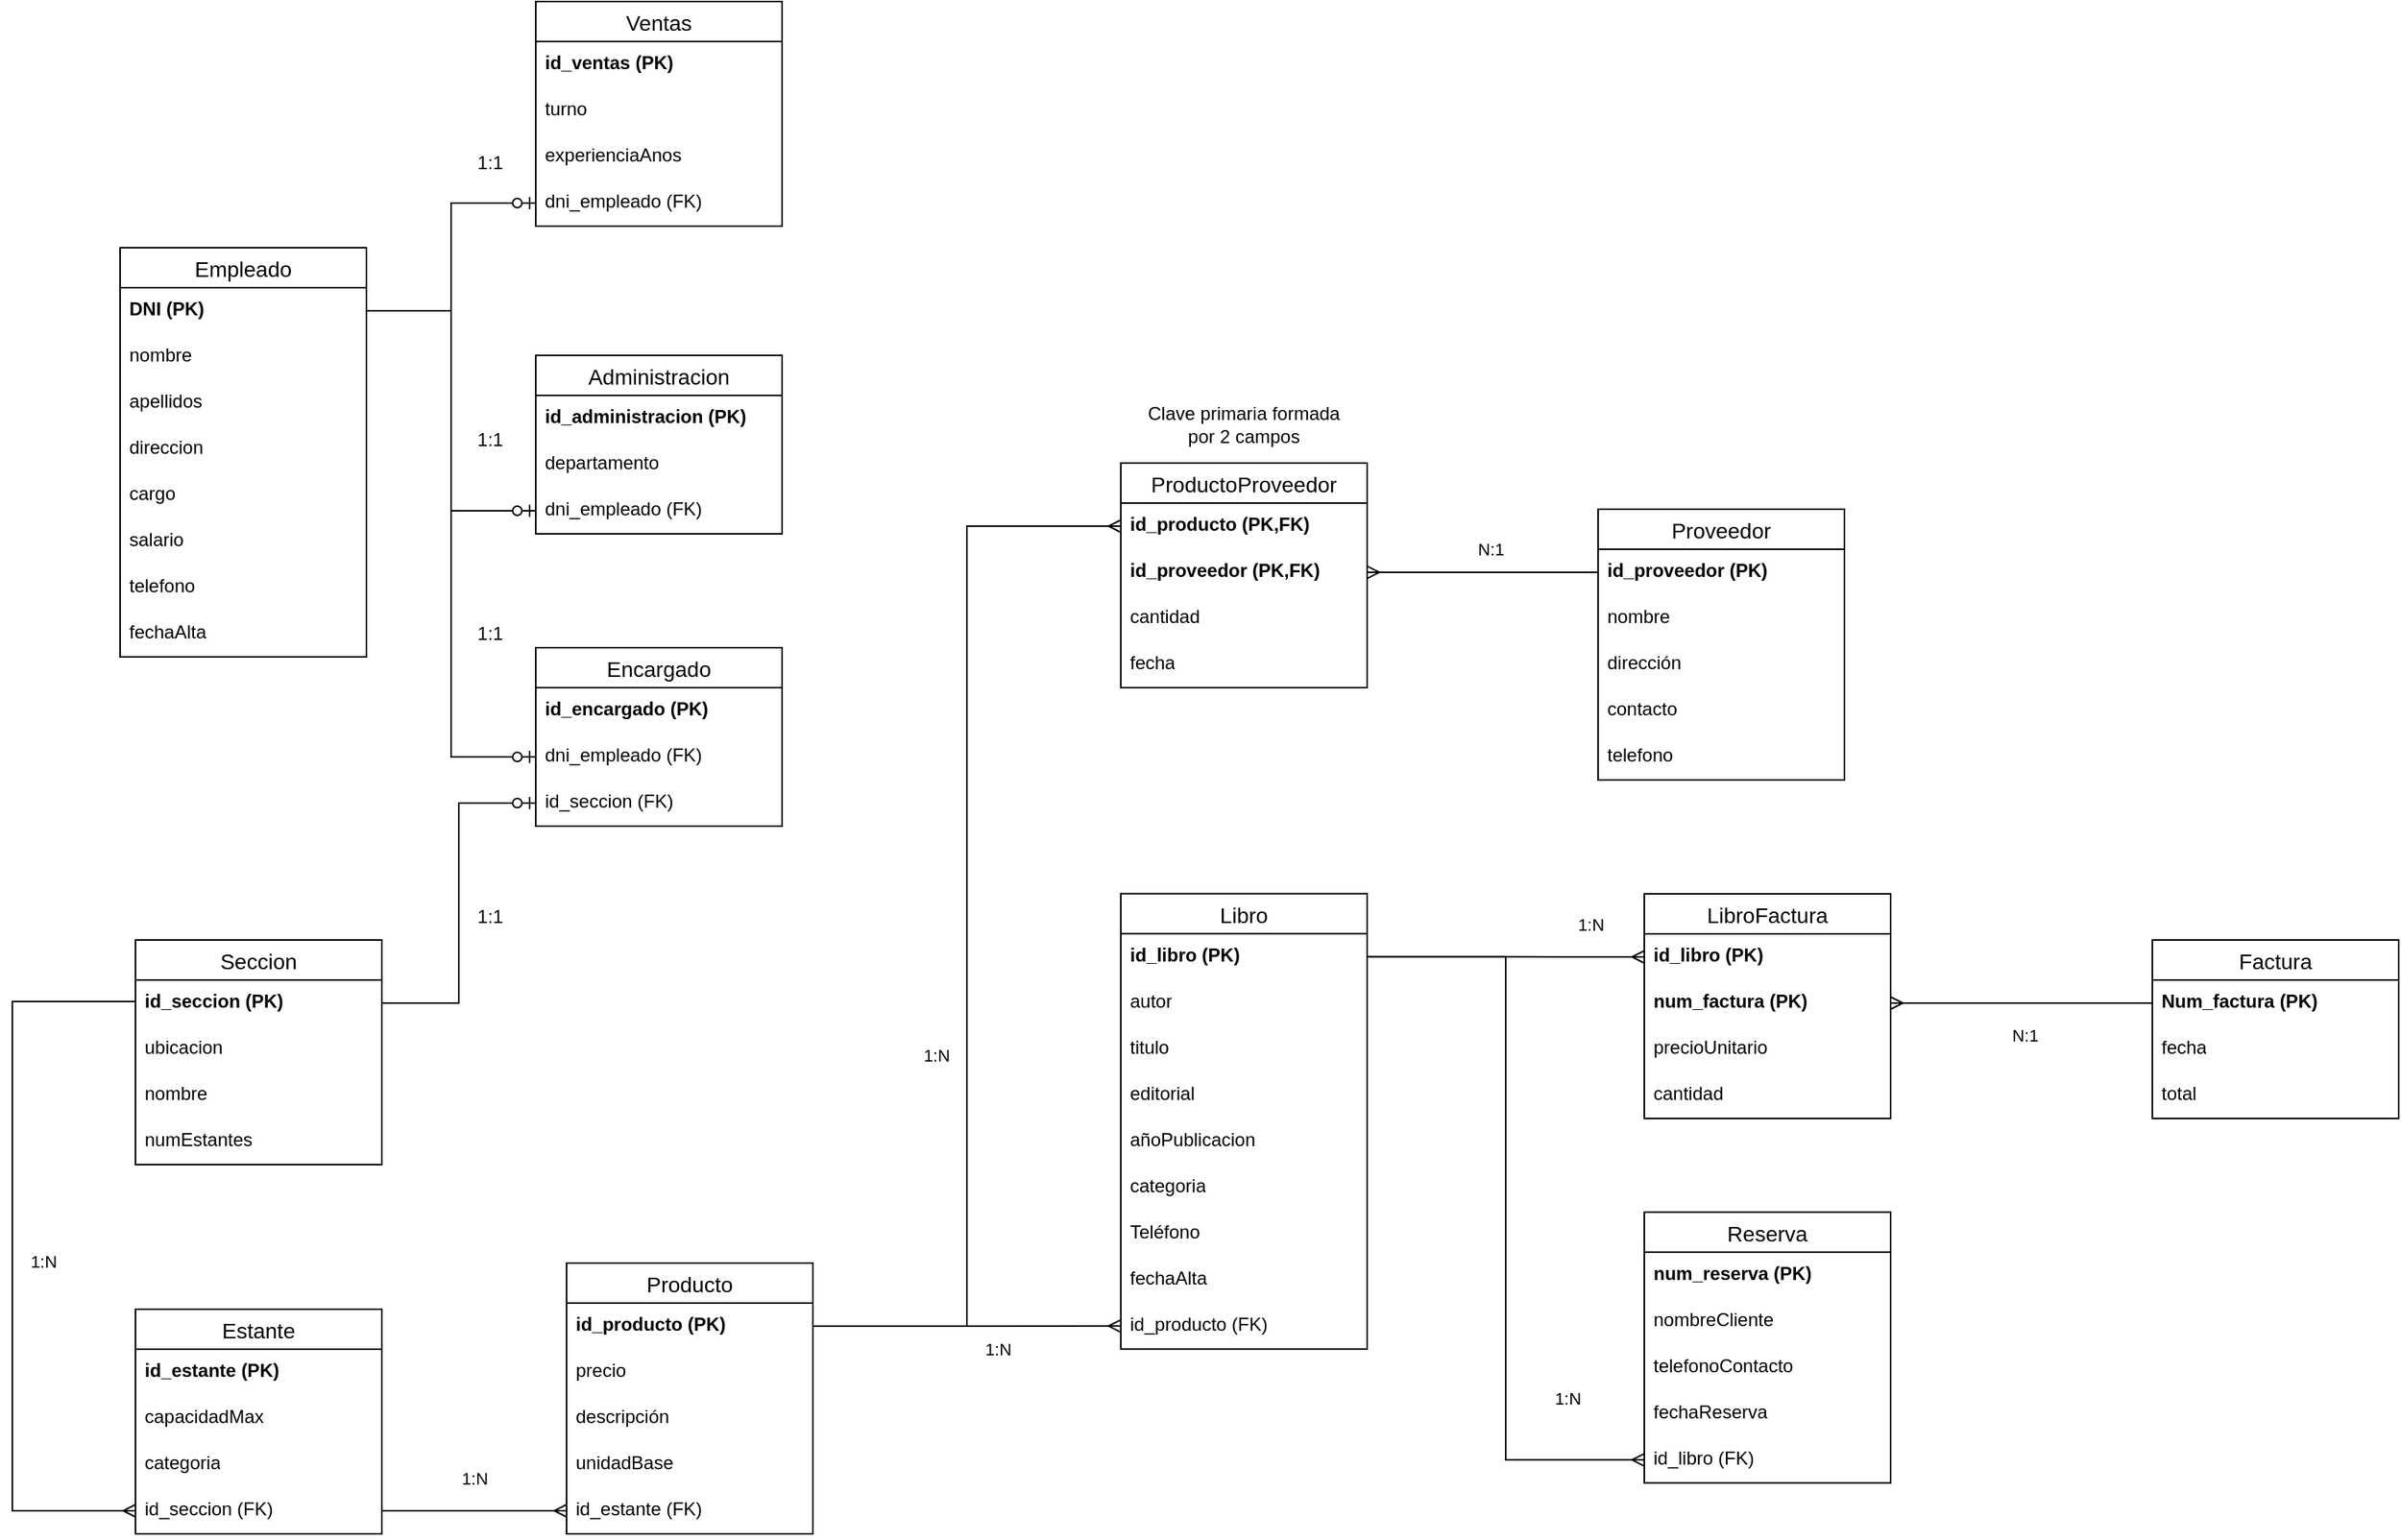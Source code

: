 <mxfile version="26.2.2">
  <diagram id="R2lEEEUBdFMjLlhIrx00" name="Page-1">
    <mxGraphModel dx="3054" dy="3316" grid="1" gridSize="10" guides="1" tooltips="1" connect="1" arrows="1" fold="1" page="1" pageScale="1" pageWidth="850" pageHeight="1100" math="0" shadow="0" extFonts="Permanent Marker^https://fonts.googleapis.com/css?family=Permanent+Marker">
      <root>
        <mxCell id="0" />
        <mxCell id="1" parent="0" />
        <mxCell id="GstsHhQJ8stUjuhF4P0d-1" value="Empleado" style="swimlane;fontStyle=0;childLayout=stackLayout;horizontal=1;startSize=26;horizontalStack=0;resizeParent=1;resizeParentMax=0;resizeLast=0;collapsible=1;marginBottom=0;align=center;fontSize=14;" vertex="1" parent="1">
          <mxGeometry x="-700" y="-880" width="160" height="266" as="geometry" />
        </mxCell>
        <mxCell id="GstsHhQJ8stUjuhF4P0d-2" value="DNI (PK)" style="text;strokeColor=none;fillColor=none;spacingLeft=4;spacingRight=4;overflow=hidden;rotatable=0;points=[[0,0.5],[1,0.5]];portConstraint=eastwest;fontSize=12;whiteSpace=wrap;html=1;fontStyle=1" vertex="1" parent="GstsHhQJ8stUjuhF4P0d-1">
          <mxGeometry y="26" width="160" height="30" as="geometry" />
        </mxCell>
        <mxCell id="GstsHhQJ8stUjuhF4P0d-8" value="nombre" style="text;strokeColor=none;fillColor=none;spacingLeft=4;spacingRight=4;overflow=hidden;rotatable=0;points=[[0,0.5],[1,0.5]];portConstraint=eastwest;fontSize=12;whiteSpace=wrap;html=1;" vertex="1" parent="GstsHhQJ8stUjuhF4P0d-1">
          <mxGeometry y="56" width="160" height="30" as="geometry" />
        </mxCell>
        <mxCell id="GstsHhQJ8stUjuhF4P0d-9" value="apellidos" style="text;strokeColor=none;fillColor=none;spacingLeft=4;spacingRight=4;overflow=hidden;rotatable=0;points=[[0,0.5],[1,0.5]];portConstraint=eastwest;fontSize=12;whiteSpace=wrap;html=1;" vertex="1" parent="GstsHhQJ8stUjuhF4P0d-1">
          <mxGeometry y="86" width="160" height="30" as="geometry" />
        </mxCell>
        <mxCell id="GstsHhQJ8stUjuhF4P0d-7" value="direccion" style="text;strokeColor=none;fillColor=none;spacingLeft=4;spacingRight=4;overflow=hidden;rotatable=0;points=[[0,0.5],[1,0.5]];portConstraint=eastwest;fontSize=12;whiteSpace=wrap;html=1;" vertex="1" parent="GstsHhQJ8stUjuhF4P0d-1">
          <mxGeometry y="116" width="160" height="30" as="geometry" />
        </mxCell>
        <mxCell id="GstsHhQJ8stUjuhF4P0d-4" value="cargo" style="text;strokeColor=none;fillColor=none;spacingLeft=4;spacingRight=4;overflow=hidden;rotatable=0;points=[[0,0.5],[1,0.5]];portConstraint=eastwest;fontSize=12;whiteSpace=wrap;html=1;" vertex="1" parent="GstsHhQJ8stUjuhF4P0d-1">
          <mxGeometry y="146" width="160" height="30" as="geometry" />
        </mxCell>
        <mxCell id="GstsHhQJ8stUjuhF4P0d-3" value="salario" style="text;strokeColor=none;fillColor=none;spacingLeft=4;spacingRight=4;overflow=hidden;rotatable=0;points=[[0,0.5],[1,0.5]];portConstraint=eastwest;fontSize=12;whiteSpace=wrap;html=1;" vertex="1" parent="GstsHhQJ8stUjuhF4P0d-1">
          <mxGeometry y="176" width="160" height="30" as="geometry" />
        </mxCell>
        <mxCell id="GstsHhQJ8stUjuhF4P0d-6" value="telefono" style="text;strokeColor=none;fillColor=none;spacingLeft=4;spacingRight=4;overflow=hidden;rotatable=0;points=[[0,0.5],[1,0.5]];portConstraint=eastwest;fontSize=12;whiteSpace=wrap;html=1;" vertex="1" parent="GstsHhQJ8stUjuhF4P0d-1">
          <mxGeometry y="206" width="160" height="30" as="geometry" />
        </mxCell>
        <mxCell id="GstsHhQJ8stUjuhF4P0d-10" value="fechaAlta" style="text;strokeColor=none;fillColor=none;spacingLeft=4;spacingRight=4;overflow=hidden;rotatable=0;points=[[0,0.5],[1,0.5]];portConstraint=eastwest;fontSize=12;whiteSpace=wrap;html=1;" vertex="1" parent="GstsHhQJ8stUjuhF4P0d-1">
          <mxGeometry y="236" width="160" height="30" as="geometry" />
        </mxCell>
        <mxCell id="GstsHhQJ8stUjuhF4P0d-14" value="Producto" style="swimlane;fontStyle=0;childLayout=stackLayout;horizontal=1;startSize=26;horizontalStack=0;resizeParent=1;resizeParentMax=0;resizeLast=0;collapsible=1;marginBottom=0;align=center;fontSize=14;" vertex="1" parent="1">
          <mxGeometry x="-410" y="-220" width="160" height="176" as="geometry" />
        </mxCell>
        <mxCell id="GstsHhQJ8stUjuhF4P0d-15" value="id_producto (PK)" style="text;strokeColor=none;fillColor=none;spacingLeft=4;spacingRight=4;overflow=hidden;rotatable=0;points=[[0,0.5],[1,0.5]];portConstraint=eastwest;fontSize=12;whiteSpace=wrap;html=1;fontStyle=1" vertex="1" parent="GstsHhQJ8stUjuhF4P0d-14">
          <mxGeometry y="26" width="160" height="30" as="geometry" />
        </mxCell>
        <mxCell id="GstsHhQJ8stUjuhF4P0d-16" value="precio" style="text;strokeColor=none;fillColor=none;spacingLeft=4;spacingRight=4;overflow=hidden;rotatable=0;points=[[0,0.5],[1,0.5]];portConstraint=eastwest;fontSize=12;whiteSpace=wrap;html=1;" vertex="1" parent="GstsHhQJ8stUjuhF4P0d-14">
          <mxGeometry y="56" width="160" height="30" as="geometry" />
        </mxCell>
        <mxCell id="GstsHhQJ8stUjuhF4P0d-17" value="descripción" style="text;strokeColor=none;fillColor=none;spacingLeft=4;spacingRight=4;overflow=hidden;rotatable=0;points=[[0,0.5],[1,0.5]];portConstraint=eastwest;fontSize=12;whiteSpace=wrap;html=1;" vertex="1" parent="GstsHhQJ8stUjuhF4P0d-14">
          <mxGeometry y="86" width="160" height="30" as="geometry" />
        </mxCell>
        <mxCell id="GstsHhQJ8stUjuhF4P0d-18" value="unidadBase" style="text;strokeColor=none;fillColor=none;spacingLeft=4;spacingRight=4;overflow=hidden;rotatable=0;points=[[0,0.5],[1,0.5]];portConstraint=eastwest;fontSize=12;whiteSpace=wrap;html=1;" vertex="1" parent="GstsHhQJ8stUjuhF4P0d-14">
          <mxGeometry y="116" width="160" height="30" as="geometry" />
        </mxCell>
        <mxCell id="GstsHhQJ8stUjuhF4P0d-105" value="id_estante (FK)" style="text;strokeColor=none;fillColor=none;spacingLeft=4;spacingRight=4;overflow=hidden;rotatable=0;points=[[0,0.5],[1,0.5]];portConstraint=eastwest;fontSize=12;whiteSpace=wrap;html=1;" vertex="1" parent="GstsHhQJ8stUjuhF4P0d-14">
          <mxGeometry y="146" width="160" height="30" as="geometry" />
        </mxCell>
        <mxCell id="GstsHhQJ8stUjuhF4P0d-23" value="Proveedor" style="swimlane;fontStyle=0;childLayout=stackLayout;horizontal=1;startSize=26;horizontalStack=0;resizeParent=1;resizeParentMax=0;resizeLast=0;collapsible=1;marginBottom=0;align=center;fontSize=14;" vertex="1" parent="1">
          <mxGeometry x="260" y="-710" width="160" height="176" as="geometry" />
        </mxCell>
        <mxCell id="GstsHhQJ8stUjuhF4P0d-24" value="id_proveedor (PK)" style="text;strokeColor=none;fillColor=none;spacingLeft=4;spacingRight=4;overflow=hidden;rotatable=0;points=[[0,0.5],[1,0.5]];portConstraint=eastwest;fontSize=12;whiteSpace=wrap;html=1;fontStyle=1" vertex="1" parent="GstsHhQJ8stUjuhF4P0d-23">
          <mxGeometry y="26" width="160" height="30" as="geometry" />
        </mxCell>
        <mxCell id="GstsHhQJ8stUjuhF4P0d-25" value="nombre" style="text;strokeColor=none;fillColor=none;spacingLeft=4;spacingRight=4;overflow=hidden;rotatable=0;points=[[0,0.5],[1,0.5]];portConstraint=eastwest;fontSize=12;whiteSpace=wrap;html=1;" vertex="1" parent="GstsHhQJ8stUjuhF4P0d-23">
          <mxGeometry y="56" width="160" height="30" as="geometry" />
        </mxCell>
        <mxCell id="GstsHhQJ8stUjuhF4P0d-27" value="dirección" style="text;strokeColor=none;fillColor=none;spacingLeft=4;spacingRight=4;overflow=hidden;rotatable=0;points=[[0,0.5],[1,0.5]];portConstraint=eastwest;fontSize=12;whiteSpace=wrap;html=1;" vertex="1" parent="GstsHhQJ8stUjuhF4P0d-23">
          <mxGeometry y="86" width="160" height="30" as="geometry" />
        </mxCell>
        <mxCell id="GstsHhQJ8stUjuhF4P0d-28" value="contacto" style="text;strokeColor=none;fillColor=none;spacingLeft=4;spacingRight=4;overflow=hidden;rotatable=0;points=[[0,0.5],[1,0.5]];portConstraint=eastwest;fontSize=12;whiteSpace=wrap;html=1;" vertex="1" parent="GstsHhQJ8stUjuhF4P0d-23">
          <mxGeometry y="116" width="160" height="30" as="geometry" />
        </mxCell>
        <mxCell id="GstsHhQJ8stUjuhF4P0d-30" value="telefono" style="text;strokeColor=none;fillColor=none;spacingLeft=4;spacingRight=4;overflow=hidden;rotatable=0;points=[[0,0.5],[1,0.5]];portConstraint=eastwest;fontSize=12;whiteSpace=wrap;html=1;" vertex="1" parent="GstsHhQJ8stUjuhF4P0d-23">
          <mxGeometry y="146" width="160" height="30" as="geometry" />
        </mxCell>
        <mxCell id="GstsHhQJ8stUjuhF4P0d-33" value="Factura" style="swimlane;fontStyle=0;childLayout=stackLayout;horizontal=1;startSize=26;horizontalStack=0;resizeParent=1;resizeParentMax=0;resizeLast=0;collapsible=1;marginBottom=0;align=center;fontSize=14;" vertex="1" parent="1">
          <mxGeometry x="620" y="-430" width="160" height="116" as="geometry" />
        </mxCell>
        <mxCell id="GstsHhQJ8stUjuhF4P0d-34" value="Num_factura (PK)" style="text;strokeColor=none;fillColor=none;spacingLeft=4;spacingRight=4;overflow=hidden;rotatable=0;points=[[0,0.5],[1,0.5]];portConstraint=eastwest;fontSize=12;whiteSpace=wrap;html=1;fontStyle=1" vertex="1" parent="GstsHhQJ8stUjuhF4P0d-33">
          <mxGeometry y="26" width="160" height="30" as="geometry" />
        </mxCell>
        <mxCell id="GstsHhQJ8stUjuhF4P0d-35" value="fecha" style="text;strokeColor=none;fillColor=none;spacingLeft=4;spacingRight=4;overflow=hidden;rotatable=0;points=[[0,0.5],[1,0.5]];portConstraint=eastwest;fontSize=12;whiteSpace=wrap;html=1;" vertex="1" parent="GstsHhQJ8stUjuhF4P0d-33">
          <mxGeometry y="56" width="160" height="30" as="geometry" />
        </mxCell>
        <mxCell id="GstsHhQJ8stUjuhF4P0d-36" value="total" style="text;strokeColor=none;fillColor=none;spacingLeft=4;spacingRight=4;overflow=hidden;rotatable=0;points=[[0,0.5],[1,0.5]];portConstraint=eastwest;fontSize=12;whiteSpace=wrap;html=1;" vertex="1" parent="GstsHhQJ8stUjuhF4P0d-33">
          <mxGeometry y="86" width="160" height="30" as="geometry" />
        </mxCell>
        <mxCell id="GstsHhQJ8stUjuhF4P0d-43" value="Libro" style="swimlane;fontStyle=0;childLayout=stackLayout;horizontal=1;startSize=26;horizontalStack=0;resizeParent=1;resizeParentMax=0;resizeLast=0;collapsible=1;marginBottom=0;align=center;fontSize=14;" vertex="1" parent="1">
          <mxGeometry x="-50" y="-460.08" width="160" height="296" as="geometry" />
        </mxCell>
        <mxCell id="GstsHhQJ8stUjuhF4P0d-44" value="id_libro (PK)" style="text;strokeColor=none;fillColor=none;spacingLeft=4;spacingRight=4;overflow=hidden;rotatable=0;points=[[0,0.5],[1,0.5]];portConstraint=eastwest;fontSize=12;whiteSpace=wrap;html=1;fontStyle=1" vertex="1" parent="GstsHhQJ8stUjuhF4P0d-43">
          <mxGeometry y="26" width="160" height="30" as="geometry" />
        </mxCell>
        <mxCell id="GstsHhQJ8stUjuhF4P0d-45" value="autor" style="text;strokeColor=none;fillColor=none;spacingLeft=4;spacingRight=4;overflow=hidden;rotatable=0;points=[[0,0.5],[1,0.5]];portConstraint=eastwest;fontSize=12;whiteSpace=wrap;html=1;" vertex="1" parent="GstsHhQJ8stUjuhF4P0d-43">
          <mxGeometry y="56" width="160" height="30" as="geometry" />
        </mxCell>
        <mxCell id="GstsHhQJ8stUjuhF4P0d-46" value="titulo" style="text;strokeColor=none;fillColor=none;spacingLeft=4;spacingRight=4;overflow=hidden;rotatable=0;points=[[0,0.5],[1,0.5]];portConstraint=eastwest;fontSize=12;whiteSpace=wrap;html=1;" vertex="1" parent="GstsHhQJ8stUjuhF4P0d-43">
          <mxGeometry y="86" width="160" height="30" as="geometry" />
        </mxCell>
        <mxCell id="GstsHhQJ8stUjuhF4P0d-47" value="editorial" style="text;strokeColor=none;fillColor=none;spacingLeft=4;spacingRight=4;overflow=hidden;rotatable=0;points=[[0,0.5],[1,0.5]];portConstraint=eastwest;fontSize=12;whiteSpace=wrap;html=1;" vertex="1" parent="GstsHhQJ8stUjuhF4P0d-43">
          <mxGeometry y="116" width="160" height="30" as="geometry" />
        </mxCell>
        <mxCell id="GstsHhQJ8stUjuhF4P0d-48" value="añoPublicacion" style="text;strokeColor=none;fillColor=none;spacingLeft=4;spacingRight=4;overflow=hidden;rotatable=0;points=[[0,0.5],[1,0.5]];portConstraint=eastwest;fontSize=12;whiteSpace=wrap;html=1;" vertex="1" parent="GstsHhQJ8stUjuhF4P0d-43">
          <mxGeometry y="146" width="160" height="30" as="geometry" />
        </mxCell>
        <mxCell id="GstsHhQJ8stUjuhF4P0d-49" value="categoria" style="text;strokeColor=none;fillColor=none;spacingLeft=4;spacingRight=4;overflow=hidden;rotatable=0;points=[[0,0.5],[1,0.5]];portConstraint=eastwest;fontSize=12;whiteSpace=wrap;html=1;" vertex="1" parent="GstsHhQJ8stUjuhF4P0d-43">
          <mxGeometry y="176" width="160" height="30" as="geometry" />
        </mxCell>
        <mxCell id="GstsHhQJ8stUjuhF4P0d-50" value="Teléfono" style="text;strokeColor=none;fillColor=none;spacingLeft=4;spacingRight=4;overflow=hidden;rotatable=0;points=[[0,0.5],[1,0.5]];portConstraint=eastwest;fontSize=12;whiteSpace=wrap;html=1;" vertex="1" parent="GstsHhQJ8stUjuhF4P0d-43">
          <mxGeometry y="206" width="160" height="30" as="geometry" />
        </mxCell>
        <mxCell id="GstsHhQJ8stUjuhF4P0d-51" value="fechaAlta" style="text;strokeColor=none;fillColor=none;spacingLeft=4;spacingRight=4;overflow=hidden;rotatable=0;points=[[0,0.5],[1,0.5]];portConstraint=eastwest;fontSize=12;whiteSpace=wrap;html=1;" vertex="1" parent="GstsHhQJ8stUjuhF4P0d-43">
          <mxGeometry y="236" width="160" height="30" as="geometry" />
        </mxCell>
        <mxCell id="GstsHhQJ8stUjuhF4P0d-158" value="id_producto (FK)" style="text;strokeColor=none;fillColor=none;spacingLeft=4;spacingRight=4;overflow=hidden;rotatable=0;points=[[0,0.5],[1,0.5]];portConstraint=eastwest;fontSize=12;whiteSpace=wrap;html=1;" vertex="1" parent="GstsHhQJ8stUjuhF4P0d-43">
          <mxGeometry y="266" width="160" height="30" as="geometry" />
        </mxCell>
        <mxCell id="GstsHhQJ8stUjuhF4P0d-52" value="Seccion" style="swimlane;fontStyle=0;childLayout=stackLayout;horizontal=1;startSize=26;horizontalStack=0;resizeParent=1;resizeParentMax=0;resizeLast=0;collapsible=1;marginBottom=0;align=center;fontSize=14;" vertex="1" parent="1">
          <mxGeometry x="-690" y="-430" width="160" height="146" as="geometry" />
        </mxCell>
        <mxCell id="GstsHhQJ8stUjuhF4P0d-53" value="id_seccion (PK)" style="text;strokeColor=none;fillColor=none;spacingLeft=4;spacingRight=4;overflow=hidden;rotatable=0;points=[[0,0.5],[1,0.5]];portConstraint=eastwest;fontSize=12;whiteSpace=wrap;html=1;fontStyle=1" vertex="1" parent="GstsHhQJ8stUjuhF4P0d-52">
          <mxGeometry y="26" width="160" height="30" as="geometry" />
        </mxCell>
        <mxCell id="GstsHhQJ8stUjuhF4P0d-54" value="ubicacion" style="text;strokeColor=none;fillColor=none;spacingLeft=4;spacingRight=4;overflow=hidden;rotatable=0;points=[[0,0.5],[1,0.5]];portConstraint=eastwest;fontSize=12;whiteSpace=wrap;html=1;" vertex="1" parent="GstsHhQJ8stUjuhF4P0d-52">
          <mxGeometry y="56" width="160" height="30" as="geometry" />
        </mxCell>
        <mxCell id="GstsHhQJ8stUjuhF4P0d-55" value="nombre" style="text;strokeColor=none;fillColor=none;spacingLeft=4;spacingRight=4;overflow=hidden;rotatable=0;points=[[0,0.5],[1,0.5]];portConstraint=eastwest;fontSize=12;whiteSpace=wrap;html=1;" vertex="1" parent="GstsHhQJ8stUjuhF4P0d-52">
          <mxGeometry y="86" width="160" height="30" as="geometry" />
        </mxCell>
        <mxCell id="GstsHhQJ8stUjuhF4P0d-56" value="numEstantes" style="text;strokeColor=none;fillColor=none;spacingLeft=4;spacingRight=4;overflow=hidden;rotatable=0;points=[[0,0.5],[1,0.5]];portConstraint=eastwest;fontSize=12;whiteSpace=wrap;html=1;" vertex="1" parent="GstsHhQJ8stUjuhF4P0d-52">
          <mxGeometry y="116" width="160" height="30" as="geometry" />
        </mxCell>
        <mxCell id="GstsHhQJ8stUjuhF4P0d-61" value="Estante" style="swimlane;fontStyle=0;childLayout=stackLayout;horizontal=1;startSize=26;horizontalStack=0;resizeParent=1;resizeParentMax=0;resizeLast=0;collapsible=1;marginBottom=0;align=center;fontSize=14;" vertex="1" parent="1">
          <mxGeometry x="-690" y="-190" width="160" height="146" as="geometry" />
        </mxCell>
        <mxCell id="GstsHhQJ8stUjuhF4P0d-62" value="id_estante (PK)" style="text;strokeColor=none;fillColor=none;spacingLeft=4;spacingRight=4;overflow=hidden;rotatable=0;points=[[0,0.5],[1,0.5]];portConstraint=eastwest;fontSize=12;whiteSpace=wrap;html=1;fontStyle=1" vertex="1" parent="GstsHhQJ8stUjuhF4P0d-61">
          <mxGeometry y="26" width="160" height="30" as="geometry" />
        </mxCell>
        <mxCell id="GstsHhQJ8stUjuhF4P0d-63" value="capacidadMax" style="text;strokeColor=none;fillColor=none;spacingLeft=4;spacingRight=4;overflow=hidden;rotatable=0;points=[[0,0.5],[1,0.5]];portConstraint=eastwest;fontSize=12;whiteSpace=wrap;html=1;" vertex="1" parent="GstsHhQJ8stUjuhF4P0d-61">
          <mxGeometry y="56" width="160" height="30" as="geometry" />
        </mxCell>
        <mxCell id="GstsHhQJ8stUjuhF4P0d-64" value="categoria" style="text;strokeColor=none;fillColor=none;spacingLeft=4;spacingRight=4;overflow=hidden;rotatable=0;points=[[0,0.5],[1,0.5]];portConstraint=eastwest;fontSize=12;whiteSpace=wrap;html=1;" vertex="1" parent="GstsHhQJ8stUjuhF4P0d-61">
          <mxGeometry y="86" width="160" height="30" as="geometry" />
        </mxCell>
        <mxCell id="GstsHhQJ8stUjuhF4P0d-89" value="id_seccion (FK)" style="text;strokeColor=none;fillColor=none;spacingLeft=4;spacingRight=4;overflow=hidden;rotatable=0;points=[[0,0.5],[1,0.5]];portConstraint=eastwest;fontSize=12;whiteSpace=wrap;html=1;" vertex="1" parent="GstsHhQJ8stUjuhF4P0d-61">
          <mxGeometry y="116" width="160" height="30" as="geometry" />
        </mxCell>
        <mxCell id="GstsHhQJ8stUjuhF4P0d-70" value="Reserva" style="swimlane;fontStyle=0;childLayout=stackLayout;horizontal=1;startSize=26;horizontalStack=0;resizeParent=1;resizeParentMax=0;resizeLast=0;collapsible=1;marginBottom=0;align=center;fontSize=14;" vertex="1" parent="1">
          <mxGeometry x="290" y="-253.08" width="160" height="176" as="geometry" />
        </mxCell>
        <mxCell id="GstsHhQJ8stUjuhF4P0d-71" value="num_reserva (PK)" style="text;strokeColor=none;fillColor=none;spacingLeft=4;spacingRight=4;overflow=hidden;rotatable=0;points=[[0,0.5],[1,0.5]];portConstraint=eastwest;fontSize=12;whiteSpace=wrap;html=1;fontStyle=1" vertex="1" parent="GstsHhQJ8stUjuhF4P0d-70">
          <mxGeometry y="26" width="160" height="30" as="geometry" />
        </mxCell>
        <mxCell id="GstsHhQJ8stUjuhF4P0d-72" value="nombreCliente" style="text;strokeColor=none;fillColor=none;spacingLeft=4;spacingRight=4;overflow=hidden;rotatable=0;points=[[0,0.5],[1,0.5]];portConstraint=eastwest;fontSize=12;whiteSpace=wrap;html=1;" vertex="1" parent="GstsHhQJ8stUjuhF4P0d-70">
          <mxGeometry y="56" width="160" height="30" as="geometry" />
        </mxCell>
        <mxCell id="GstsHhQJ8stUjuhF4P0d-73" value="telefonoContacto" style="text;strokeColor=none;fillColor=none;spacingLeft=4;spacingRight=4;overflow=hidden;rotatable=0;points=[[0,0.5],[1,0.5]];portConstraint=eastwest;fontSize=12;whiteSpace=wrap;html=1;" vertex="1" parent="GstsHhQJ8stUjuhF4P0d-70">
          <mxGeometry y="86" width="160" height="30" as="geometry" />
        </mxCell>
        <mxCell id="GstsHhQJ8stUjuhF4P0d-74" value="fechaReserva" style="text;strokeColor=none;fillColor=none;spacingLeft=4;spacingRight=4;overflow=hidden;rotatable=0;points=[[0,0.5],[1,0.5]];portConstraint=eastwest;fontSize=12;whiteSpace=wrap;html=1;" vertex="1" parent="GstsHhQJ8stUjuhF4P0d-70">
          <mxGeometry y="116" width="160" height="30" as="geometry" />
        </mxCell>
        <mxCell id="GstsHhQJ8stUjuhF4P0d-93" value="id_libro (FK)" style="text;strokeColor=none;fillColor=none;spacingLeft=4;spacingRight=4;overflow=hidden;rotatable=0;points=[[0,0.5],[1,0.5]];portConstraint=eastwest;fontSize=12;whiteSpace=wrap;html=1;" vertex="1" parent="GstsHhQJ8stUjuhF4P0d-70">
          <mxGeometry y="146" width="160" height="30" as="geometry" />
        </mxCell>
        <mxCell id="GstsHhQJ8stUjuhF4P0d-79" value="LibroFactura" style="swimlane;fontStyle=0;childLayout=stackLayout;horizontal=1;startSize=26;horizontalStack=0;resizeParent=1;resizeParentMax=0;resizeLast=0;collapsible=1;marginBottom=0;align=center;fontSize=14;" vertex="1" parent="1">
          <mxGeometry x="290" y="-460" width="160" height="146" as="geometry" />
        </mxCell>
        <mxCell id="GstsHhQJ8stUjuhF4P0d-80" value="id_libro (PK)" style="text;strokeColor=none;fillColor=none;spacingLeft=4;spacingRight=4;overflow=hidden;rotatable=0;points=[[0,0.5],[1,0.5]];portConstraint=eastwest;fontSize=12;whiteSpace=wrap;html=1;fontStyle=1" vertex="1" parent="GstsHhQJ8stUjuhF4P0d-79">
          <mxGeometry y="26" width="160" height="30" as="geometry" />
        </mxCell>
        <mxCell id="GstsHhQJ8stUjuhF4P0d-81" value="num_factura (PK)" style="text;strokeColor=none;fillColor=none;spacingLeft=4;spacingRight=4;overflow=hidden;rotatable=0;points=[[0,0.5],[1,0.5]];portConstraint=eastwest;fontSize=12;whiteSpace=wrap;html=1;fontStyle=1" vertex="1" parent="GstsHhQJ8stUjuhF4P0d-79">
          <mxGeometry y="56" width="160" height="30" as="geometry" />
        </mxCell>
        <mxCell id="GstsHhQJ8stUjuhF4P0d-82" value="precioUnitario" style="text;strokeColor=none;fillColor=none;spacingLeft=4;spacingRight=4;overflow=hidden;rotatable=0;points=[[0,0.5],[1,0.5]];portConstraint=eastwest;fontSize=12;whiteSpace=wrap;html=1;" vertex="1" parent="GstsHhQJ8stUjuhF4P0d-79">
          <mxGeometry y="86" width="160" height="30" as="geometry" />
        </mxCell>
        <mxCell id="GstsHhQJ8stUjuhF4P0d-83" value="cantidad" style="text;strokeColor=none;fillColor=none;spacingLeft=4;spacingRight=4;overflow=hidden;rotatable=0;points=[[0,0.5],[1,0.5]];portConstraint=eastwest;fontSize=12;whiteSpace=wrap;html=1;" vertex="1" parent="GstsHhQJ8stUjuhF4P0d-79">
          <mxGeometry y="116" width="160" height="30" as="geometry" />
        </mxCell>
        <mxCell id="GstsHhQJ8stUjuhF4P0d-90" style="edgeStyle=orthogonalEdgeStyle;rounded=0;orthogonalLoop=1;jettySize=auto;html=1;exitX=0;exitY=0.5;exitDx=0;exitDy=0;entryX=0;entryY=0.5;entryDx=0;entryDy=0;endArrow=ERmany;endFill=0;" edge="1" parent="1" source="GstsHhQJ8stUjuhF4P0d-53" target="GstsHhQJ8stUjuhF4P0d-89">
          <mxGeometry relative="1" as="geometry">
            <Array as="points">
              <mxPoint x="-770" y="-390" />
              <mxPoint x="-770" y="-59" />
            </Array>
          </mxGeometry>
        </mxCell>
        <mxCell id="GstsHhQJ8stUjuhF4P0d-108" value="1:N" style="edgeLabel;html=1;align=center;verticalAlign=middle;resizable=0;points=[];" vertex="1" connectable="0" parent="GstsHhQJ8stUjuhF4P0d-90">
          <mxGeometry x="0.029" y="3" relative="1" as="geometry">
            <mxPoint x="17" y="-3" as="offset" />
          </mxGeometry>
        </mxCell>
        <mxCell id="GstsHhQJ8stUjuhF4P0d-91" style="edgeStyle=orthogonalEdgeStyle;rounded=0;orthogonalLoop=1;jettySize=auto;html=1;exitX=1;exitY=0.5;exitDx=0;exitDy=0;endArrow=ERmany;endFill=0;" edge="1" parent="1" source="GstsHhQJ8stUjuhF4P0d-44" target="GstsHhQJ8stUjuhF4P0d-80">
          <mxGeometry relative="1" as="geometry" />
        </mxCell>
        <mxCell id="GstsHhQJ8stUjuhF4P0d-154" value="&lt;span style=&quot;color: rgba(0, 0, 0, 0); font-family: monospace; font-size: 0px; text-align: start; background-color: rgb(236, 236, 236);&quot;&gt;%3CmxGraphModel%3E%3Croot%3E%3CmxCell%20id%3D%220%22%2F%3E%3CmxCell%20id%3D%221%22%20parent%3D%220%22%2F%3E%3CmxCell%20id%3D%222%22%20value%3D%221%3AN%22%20style%3D%22edgeLabel%3Bhtml%3D1%3Balign%3Dcenter%3BverticalAlign%3Dmiddle%3Bresizable%3D0%3Bpoints%3D%5B%5D%3B%22%20vertex%3D%221%22%20connectable%3D%220%22%20parent%3D%221%22%3E%3CmxGeometry%20x%3D%22-530.385%22%20y%3D%22550%22%20as%3D%22geometry%22%2F%3E%3C%2FmxCell%3E%3C%2Froot%3E%3C%2FmxGraphModel%3E&lt;/span&gt;" style="edgeLabel;html=1;align=center;verticalAlign=middle;resizable=0;points=[];" vertex="1" connectable="0" parent="GstsHhQJ8stUjuhF4P0d-91">
          <mxGeometry x="0.312" y="-4" relative="1" as="geometry">
            <mxPoint as="offset" />
          </mxGeometry>
        </mxCell>
        <mxCell id="GstsHhQJ8stUjuhF4P0d-155" value="1:N" style="edgeLabel;html=1;align=center;verticalAlign=middle;resizable=0;points=[];" vertex="1" connectable="0" parent="GstsHhQJ8stUjuhF4P0d-91">
          <mxGeometry x="0.351" y="4" relative="1" as="geometry">
            <mxPoint x="23" y="-17" as="offset" />
          </mxGeometry>
        </mxCell>
        <mxCell id="GstsHhQJ8stUjuhF4P0d-92" style="edgeStyle=orthogonalEdgeStyle;rounded=0;orthogonalLoop=1;jettySize=auto;html=1;exitX=0;exitY=0.5;exitDx=0;exitDy=0;entryX=1;entryY=0.5;entryDx=0;entryDy=0;endArrow=ERmany;endFill=0;" edge="1" parent="1" source="GstsHhQJ8stUjuhF4P0d-34" target="GstsHhQJ8stUjuhF4P0d-81">
          <mxGeometry relative="1" as="geometry" />
        </mxCell>
        <mxCell id="GstsHhQJ8stUjuhF4P0d-156" value="N:1" style="edgeLabel;html=1;align=center;verticalAlign=middle;resizable=0;points=[];" vertex="1" connectable="0" parent="GstsHhQJ8stUjuhF4P0d-92">
          <mxGeometry x="-0.019" relative="1" as="geometry">
            <mxPoint y="21" as="offset" />
          </mxGeometry>
        </mxCell>
        <mxCell id="GstsHhQJ8stUjuhF4P0d-94" style="edgeStyle=orthogonalEdgeStyle;rounded=0;orthogonalLoop=1;jettySize=auto;html=1;exitX=1;exitY=0.5;exitDx=0;exitDy=0;endArrow=ERmany;endFill=0;" edge="1" parent="1" source="GstsHhQJ8stUjuhF4P0d-44" target="GstsHhQJ8stUjuhF4P0d-93">
          <mxGeometry relative="1" as="geometry" />
        </mxCell>
        <mxCell id="GstsHhQJ8stUjuhF4P0d-95" value="1:N" style="edgeLabel;html=1;align=center;verticalAlign=middle;resizable=0;points=[];" vertex="1" connectable="0" parent="GstsHhQJ8stUjuhF4P0d-94">
          <mxGeometry x="-0.39" y="3" relative="1" as="geometry">
            <mxPoint x="37" y="222" as="offset" />
          </mxGeometry>
        </mxCell>
        <mxCell id="GstsHhQJ8stUjuhF4P0d-96" value="ProductoProveedor" style="swimlane;fontStyle=0;childLayout=stackLayout;horizontal=1;startSize=26;horizontalStack=0;resizeParent=1;resizeParentMax=0;resizeLast=0;collapsible=1;marginBottom=0;align=center;fontSize=14;" vertex="1" parent="1">
          <mxGeometry x="-50" y="-740" width="160" height="146" as="geometry">
            <mxRectangle x="-50" y="-740" width="160" height="30" as="alternateBounds" />
          </mxGeometry>
        </mxCell>
        <mxCell id="GstsHhQJ8stUjuhF4P0d-97" value="id_producto (PK,FK)" style="text;strokeColor=none;fillColor=none;spacingLeft=4;spacingRight=4;overflow=hidden;rotatable=0;points=[[0,0.5],[1,0.5]];portConstraint=eastwest;fontSize=12;whiteSpace=wrap;html=1;fontStyle=1" vertex="1" parent="GstsHhQJ8stUjuhF4P0d-96">
          <mxGeometry y="26" width="160" height="30" as="geometry" />
        </mxCell>
        <mxCell id="GstsHhQJ8stUjuhF4P0d-98" value="id_proveedor (PK,FK)" style="text;strokeColor=none;fillColor=none;spacingLeft=4;spacingRight=4;overflow=hidden;rotatable=0;points=[[0,0.5],[1,0.5]];portConstraint=eastwest;fontSize=12;whiteSpace=wrap;html=1;fontStyle=1" vertex="1" parent="GstsHhQJ8stUjuhF4P0d-96">
          <mxGeometry y="56" width="160" height="30" as="geometry" />
        </mxCell>
        <mxCell id="GstsHhQJ8stUjuhF4P0d-99" value="cantidad" style="text;strokeColor=none;fillColor=none;spacingLeft=4;spacingRight=4;overflow=hidden;rotatable=0;points=[[0,0.5],[1,0.5]];portConstraint=eastwest;fontSize=12;whiteSpace=wrap;html=1;" vertex="1" parent="GstsHhQJ8stUjuhF4P0d-96">
          <mxGeometry y="86" width="160" height="30" as="geometry" />
        </mxCell>
        <mxCell id="GstsHhQJ8stUjuhF4P0d-100" value="fecha" style="text;strokeColor=none;fillColor=none;spacingLeft=4;spacingRight=4;overflow=hidden;rotatable=0;points=[[0,0.5],[1,0.5]];portConstraint=eastwest;fontSize=12;whiteSpace=wrap;html=1;" vertex="1" parent="GstsHhQJ8stUjuhF4P0d-96">
          <mxGeometry y="116" width="160" height="30" as="geometry" />
        </mxCell>
        <mxCell id="GstsHhQJ8stUjuhF4P0d-101" style="edgeStyle=orthogonalEdgeStyle;rounded=0;orthogonalLoop=1;jettySize=auto;html=1;exitX=1;exitY=0.5;exitDx=0;exitDy=0;entryX=0;entryY=0.5;entryDx=0;entryDy=0;endArrow=ERmany;endFill=0;" edge="1" parent="1" source="GstsHhQJ8stUjuhF4P0d-15" target="GstsHhQJ8stUjuhF4P0d-97">
          <mxGeometry relative="1" as="geometry" />
        </mxCell>
        <mxCell id="GstsHhQJ8stUjuhF4P0d-104" value="1:N" style="edgeLabel;html=1;align=center;verticalAlign=middle;resizable=0;points=[];" vertex="1" connectable="0" parent="GstsHhQJ8stUjuhF4P0d-101">
          <mxGeometry x="-0.414" y="-4" relative="1" as="geometry">
            <mxPoint x="-24" y="-65" as="offset" />
          </mxGeometry>
        </mxCell>
        <mxCell id="GstsHhQJ8stUjuhF4P0d-102" style="edgeStyle=orthogonalEdgeStyle;rounded=0;orthogonalLoop=1;jettySize=auto;html=1;exitX=0;exitY=0.5;exitDx=0;exitDy=0;entryX=1;entryY=0.5;entryDx=0;entryDy=0;endArrow=ERmany;endFill=0;" edge="1" parent="1" source="GstsHhQJ8stUjuhF4P0d-24" target="GstsHhQJ8stUjuhF4P0d-98">
          <mxGeometry relative="1" as="geometry" />
        </mxCell>
        <mxCell id="GstsHhQJ8stUjuhF4P0d-103" value="N:1" style="edgeLabel;html=1;align=center;verticalAlign=middle;resizable=0;points=[];" vertex="1" connectable="0" parent="GstsHhQJ8stUjuhF4P0d-102">
          <mxGeometry x="-0.543" y="1" relative="1" as="geometry">
            <mxPoint x="-36" y="-16" as="offset" />
          </mxGeometry>
        </mxCell>
        <mxCell id="GstsHhQJ8stUjuhF4P0d-106" style="edgeStyle=orthogonalEdgeStyle;rounded=0;orthogonalLoop=1;jettySize=auto;html=1;exitX=1;exitY=0.5;exitDx=0;exitDy=0;entryX=0;entryY=0.5;entryDx=0;entryDy=0;endArrow=ERmany;endFill=0;" edge="1" parent="1" source="GstsHhQJ8stUjuhF4P0d-89" target="GstsHhQJ8stUjuhF4P0d-105">
          <mxGeometry relative="1" as="geometry" />
        </mxCell>
        <mxCell id="GstsHhQJ8stUjuhF4P0d-107" value="1:N" style="edgeLabel;html=1;align=center;verticalAlign=middle;resizable=0;points=[];" vertex="1" connectable="0" parent="GstsHhQJ8stUjuhF4P0d-106">
          <mxGeometry x="-0.25" y="-1" relative="1" as="geometry">
            <mxPoint x="15" y="-22" as="offset" />
          </mxGeometry>
        </mxCell>
        <mxCell id="GstsHhQJ8stUjuhF4P0d-109" value="Administracion" style="swimlane;fontStyle=0;childLayout=stackLayout;horizontal=1;startSize=26;horizontalStack=0;resizeParent=1;resizeParentMax=0;resizeLast=0;collapsible=1;marginBottom=0;align=center;fontSize=14;" vertex="1" parent="1">
          <mxGeometry x="-430" y="-810" width="160" height="116" as="geometry" />
        </mxCell>
        <mxCell id="GstsHhQJ8stUjuhF4P0d-110" value="id_administracion (PK)" style="text;strokeColor=none;fillColor=none;spacingLeft=4;spacingRight=4;overflow=hidden;rotatable=0;points=[[0,0.5],[1,0.5]];portConstraint=eastwest;fontSize=12;whiteSpace=wrap;html=1;fontStyle=1" vertex="1" parent="GstsHhQJ8stUjuhF4P0d-109">
          <mxGeometry y="26" width="160" height="30" as="geometry" />
        </mxCell>
        <mxCell id="GstsHhQJ8stUjuhF4P0d-139" value="departamento" style="text;strokeColor=none;fillColor=none;spacingLeft=4;spacingRight=4;overflow=hidden;rotatable=0;points=[[0,0.5],[1,0.5]];portConstraint=eastwest;fontSize=12;whiteSpace=wrap;html=1;fontStyle=0" vertex="1" parent="GstsHhQJ8stUjuhF4P0d-109">
          <mxGeometry y="56" width="160" height="30" as="geometry" />
        </mxCell>
        <mxCell id="GstsHhQJ8stUjuhF4P0d-138" value="&lt;span style=&quot;font-weight: 400;&quot;&gt;dni_empleado (FK)&lt;/span&gt;" style="text;strokeColor=none;fillColor=none;spacingLeft=4;spacingRight=4;overflow=hidden;rotatable=0;points=[[0,0.5],[1,0.5]];portConstraint=eastwest;fontSize=12;whiteSpace=wrap;html=1;fontStyle=1" vertex="1" parent="GstsHhQJ8stUjuhF4P0d-109">
          <mxGeometry y="86" width="160" height="30" as="geometry" />
        </mxCell>
        <mxCell id="GstsHhQJ8stUjuhF4P0d-118" value="Ventas" style="swimlane;fontStyle=0;childLayout=stackLayout;horizontal=1;startSize=26;horizontalStack=0;resizeParent=1;resizeParentMax=0;resizeLast=0;collapsible=1;marginBottom=0;align=center;fontSize=14;" vertex="1" parent="1">
          <mxGeometry x="-430" y="-1040" width="160" height="146" as="geometry" />
        </mxCell>
        <mxCell id="GstsHhQJ8stUjuhF4P0d-119" value="id_ventas (PK)" style="text;strokeColor=none;fillColor=none;spacingLeft=4;spacingRight=4;overflow=hidden;rotatable=0;points=[[0,0.5],[1,0.5]];portConstraint=eastwest;fontSize=12;whiteSpace=wrap;html=1;fontStyle=1" vertex="1" parent="GstsHhQJ8stUjuhF4P0d-118">
          <mxGeometry y="26" width="160" height="30" as="geometry" />
        </mxCell>
        <mxCell id="GstsHhQJ8stUjuhF4P0d-142" value="turno" style="text;strokeColor=none;fillColor=none;spacingLeft=4;spacingRight=4;overflow=hidden;rotatable=0;points=[[0,0.5],[1,0.5]];portConstraint=eastwest;fontSize=12;whiteSpace=wrap;html=1;fontStyle=0" vertex="1" parent="GstsHhQJ8stUjuhF4P0d-118">
          <mxGeometry y="56" width="160" height="30" as="geometry" />
        </mxCell>
        <mxCell id="GstsHhQJ8stUjuhF4P0d-141" value="experienciaAnos" style="text;strokeColor=none;fillColor=none;spacingLeft=4;spacingRight=4;overflow=hidden;rotatable=0;points=[[0,0.5],[1,0.5]];portConstraint=eastwest;fontSize=12;whiteSpace=wrap;html=1;fontStyle=0" vertex="1" parent="GstsHhQJ8stUjuhF4P0d-118">
          <mxGeometry y="86" width="160" height="30" as="geometry" />
        </mxCell>
        <mxCell id="GstsHhQJ8stUjuhF4P0d-140" value="&lt;span style=&quot;font-weight: 400;&quot;&gt;dni_empleado (FK)&lt;/span&gt;" style="text;strokeColor=none;fillColor=none;spacingLeft=4;spacingRight=4;overflow=hidden;rotatable=0;points=[[0,0.5],[1,0.5]];portConstraint=eastwest;fontSize=12;whiteSpace=wrap;html=1;fontStyle=1" vertex="1" parent="GstsHhQJ8stUjuhF4P0d-118">
          <mxGeometry y="116" width="160" height="30" as="geometry" />
        </mxCell>
        <mxCell id="GstsHhQJ8stUjuhF4P0d-127" value="Encargado" style="swimlane;fontStyle=0;childLayout=stackLayout;horizontal=1;startSize=26;horizontalStack=0;resizeParent=1;resizeParentMax=0;resizeLast=0;collapsible=1;marginBottom=0;align=center;fontSize=14;" vertex="1" parent="1">
          <mxGeometry x="-430" y="-620" width="160" height="116" as="geometry" />
        </mxCell>
        <mxCell id="GstsHhQJ8stUjuhF4P0d-128" value="id_encargado (PK)" style="text;strokeColor=none;fillColor=none;spacingLeft=4;spacingRight=4;overflow=hidden;rotatable=0;points=[[0,0.5],[1,0.5]];portConstraint=eastwest;fontSize=12;whiteSpace=wrap;html=1;fontStyle=1" vertex="1" parent="GstsHhQJ8stUjuhF4P0d-127">
          <mxGeometry y="26" width="160" height="30" as="geometry" />
        </mxCell>
        <mxCell id="GstsHhQJ8stUjuhF4P0d-129" value="dni_empleado (FK)" style="text;strokeColor=none;fillColor=none;spacingLeft=4;spacingRight=4;overflow=hidden;rotatable=0;points=[[0,0.5],[1,0.5]];portConstraint=eastwest;fontSize=12;whiteSpace=wrap;html=1;" vertex="1" parent="GstsHhQJ8stUjuhF4P0d-127">
          <mxGeometry y="56" width="160" height="30" as="geometry" />
        </mxCell>
        <mxCell id="GstsHhQJ8stUjuhF4P0d-151" value="id_seccion (FK)" style="text;strokeColor=none;fillColor=none;spacingLeft=4;spacingRight=4;overflow=hidden;rotatable=0;points=[[0,0.5],[1,0.5]];portConstraint=eastwest;fontSize=12;whiteSpace=wrap;html=1;" vertex="1" parent="GstsHhQJ8stUjuhF4P0d-127">
          <mxGeometry y="86" width="160" height="30" as="geometry" />
        </mxCell>
        <mxCell id="GstsHhQJ8stUjuhF4P0d-144" value="Clave primaria formada por 2 campos" style="text;html=1;align=center;verticalAlign=middle;whiteSpace=wrap;rounded=0;" vertex="1" parent="1">
          <mxGeometry x="-40" y="-790" width="140" height="50" as="geometry" />
        </mxCell>
        <mxCell id="GstsHhQJ8stUjuhF4P0d-147" style="edgeStyle=orthogonalEdgeStyle;rounded=0;orthogonalLoop=1;jettySize=auto;html=1;exitX=1;exitY=0.5;exitDx=0;exitDy=0;entryX=0;entryY=0.5;entryDx=0;entryDy=0;endArrow=ERzeroToOne;endFill=0;" edge="1" parent="1" source="GstsHhQJ8stUjuhF4P0d-2" target="GstsHhQJ8stUjuhF4P0d-140">
          <mxGeometry relative="1" as="geometry" />
        </mxCell>
        <mxCell id="GstsHhQJ8stUjuhF4P0d-157" style="edgeStyle=orthogonalEdgeStyle;rounded=0;orthogonalLoop=1;jettySize=auto;html=1;exitX=1;exitY=0.5;exitDx=0;exitDy=0;endArrow=ERmany;endFill=0;" edge="1" parent="1" source="GstsHhQJ8stUjuhF4P0d-15" target="GstsHhQJ8stUjuhF4P0d-158">
          <mxGeometry relative="1" as="geometry">
            <mxPoint x="-610" y="270" as="targetPoint" />
            <Array as="points" />
          </mxGeometry>
        </mxCell>
        <mxCell id="GstsHhQJ8stUjuhF4P0d-159" value="1:N" style="edgeLabel;html=1;align=center;verticalAlign=middle;resizable=0;points=[];" vertex="1" connectable="0" parent="GstsHhQJ8stUjuhF4P0d-157">
          <mxGeometry x="-0.387" y="3" relative="1" as="geometry">
            <mxPoint x="58" y="18" as="offset" />
          </mxGeometry>
        </mxCell>
        <mxCell id="GstsHhQJ8stUjuhF4P0d-162" style="edgeStyle=orthogonalEdgeStyle;rounded=0;orthogonalLoop=1;jettySize=auto;html=1;exitX=1;exitY=0.5;exitDx=0;exitDy=0;entryX=0;entryY=0.5;entryDx=0;entryDy=0;endArrow=ERzeroToOne;endFill=0;" edge="1" parent="1" source="GstsHhQJ8stUjuhF4P0d-2" target="GstsHhQJ8stUjuhF4P0d-138">
          <mxGeometry relative="1" as="geometry" />
        </mxCell>
        <mxCell id="GstsHhQJ8stUjuhF4P0d-163" style="edgeStyle=orthogonalEdgeStyle;rounded=0;orthogonalLoop=1;jettySize=auto;html=1;exitX=1;exitY=0.5;exitDx=0;exitDy=0;entryX=0;entryY=0.5;entryDx=0;entryDy=0;endArrow=ERzeroToOne;endFill=0;" edge="1" parent="1" source="GstsHhQJ8stUjuhF4P0d-2" target="GstsHhQJ8stUjuhF4P0d-129">
          <mxGeometry relative="1" as="geometry" />
        </mxCell>
        <mxCell id="GstsHhQJ8stUjuhF4P0d-164" value="1:1" style="text;html=1;align=center;verticalAlign=middle;resizable=0;points=[];autosize=1;strokeColor=none;fillColor=none;" vertex="1" parent="1">
          <mxGeometry x="-480" y="-460" width="40" height="30" as="geometry" />
        </mxCell>
        <mxCell id="GstsHhQJ8stUjuhF4P0d-165" value="1:1" style="text;html=1;align=center;verticalAlign=middle;resizable=0;points=[];autosize=1;strokeColor=none;fillColor=none;" vertex="1" parent="1">
          <mxGeometry x="-480" y="-644" width="40" height="30" as="geometry" />
        </mxCell>
        <mxCell id="GstsHhQJ8stUjuhF4P0d-166" value="1:1" style="text;html=1;align=center;verticalAlign=middle;resizable=0;points=[];autosize=1;strokeColor=none;fillColor=none;" vertex="1" parent="1">
          <mxGeometry x="-480" y="-770" width="40" height="30" as="geometry" />
        </mxCell>
        <mxCell id="GstsHhQJ8stUjuhF4P0d-167" value="1:1" style="text;html=1;align=center;verticalAlign=middle;resizable=0;points=[];autosize=1;strokeColor=none;fillColor=none;" vertex="1" parent="1">
          <mxGeometry x="-480" y="-950" width="40" height="30" as="geometry" />
        </mxCell>
        <mxCell id="GstsHhQJ8stUjuhF4P0d-169" style="edgeStyle=orthogonalEdgeStyle;rounded=0;orthogonalLoop=1;jettySize=auto;html=1;exitX=1;exitY=0.5;exitDx=0;exitDy=0;entryX=0;entryY=0.5;entryDx=0;entryDy=0;endArrow=ERzeroToOne;endFill=0;" edge="1" parent="1" source="GstsHhQJ8stUjuhF4P0d-53" target="GstsHhQJ8stUjuhF4P0d-151">
          <mxGeometry relative="1" as="geometry" />
        </mxCell>
      </root>
    </mxGraphModel>
  </diagram>
</mxfile>
